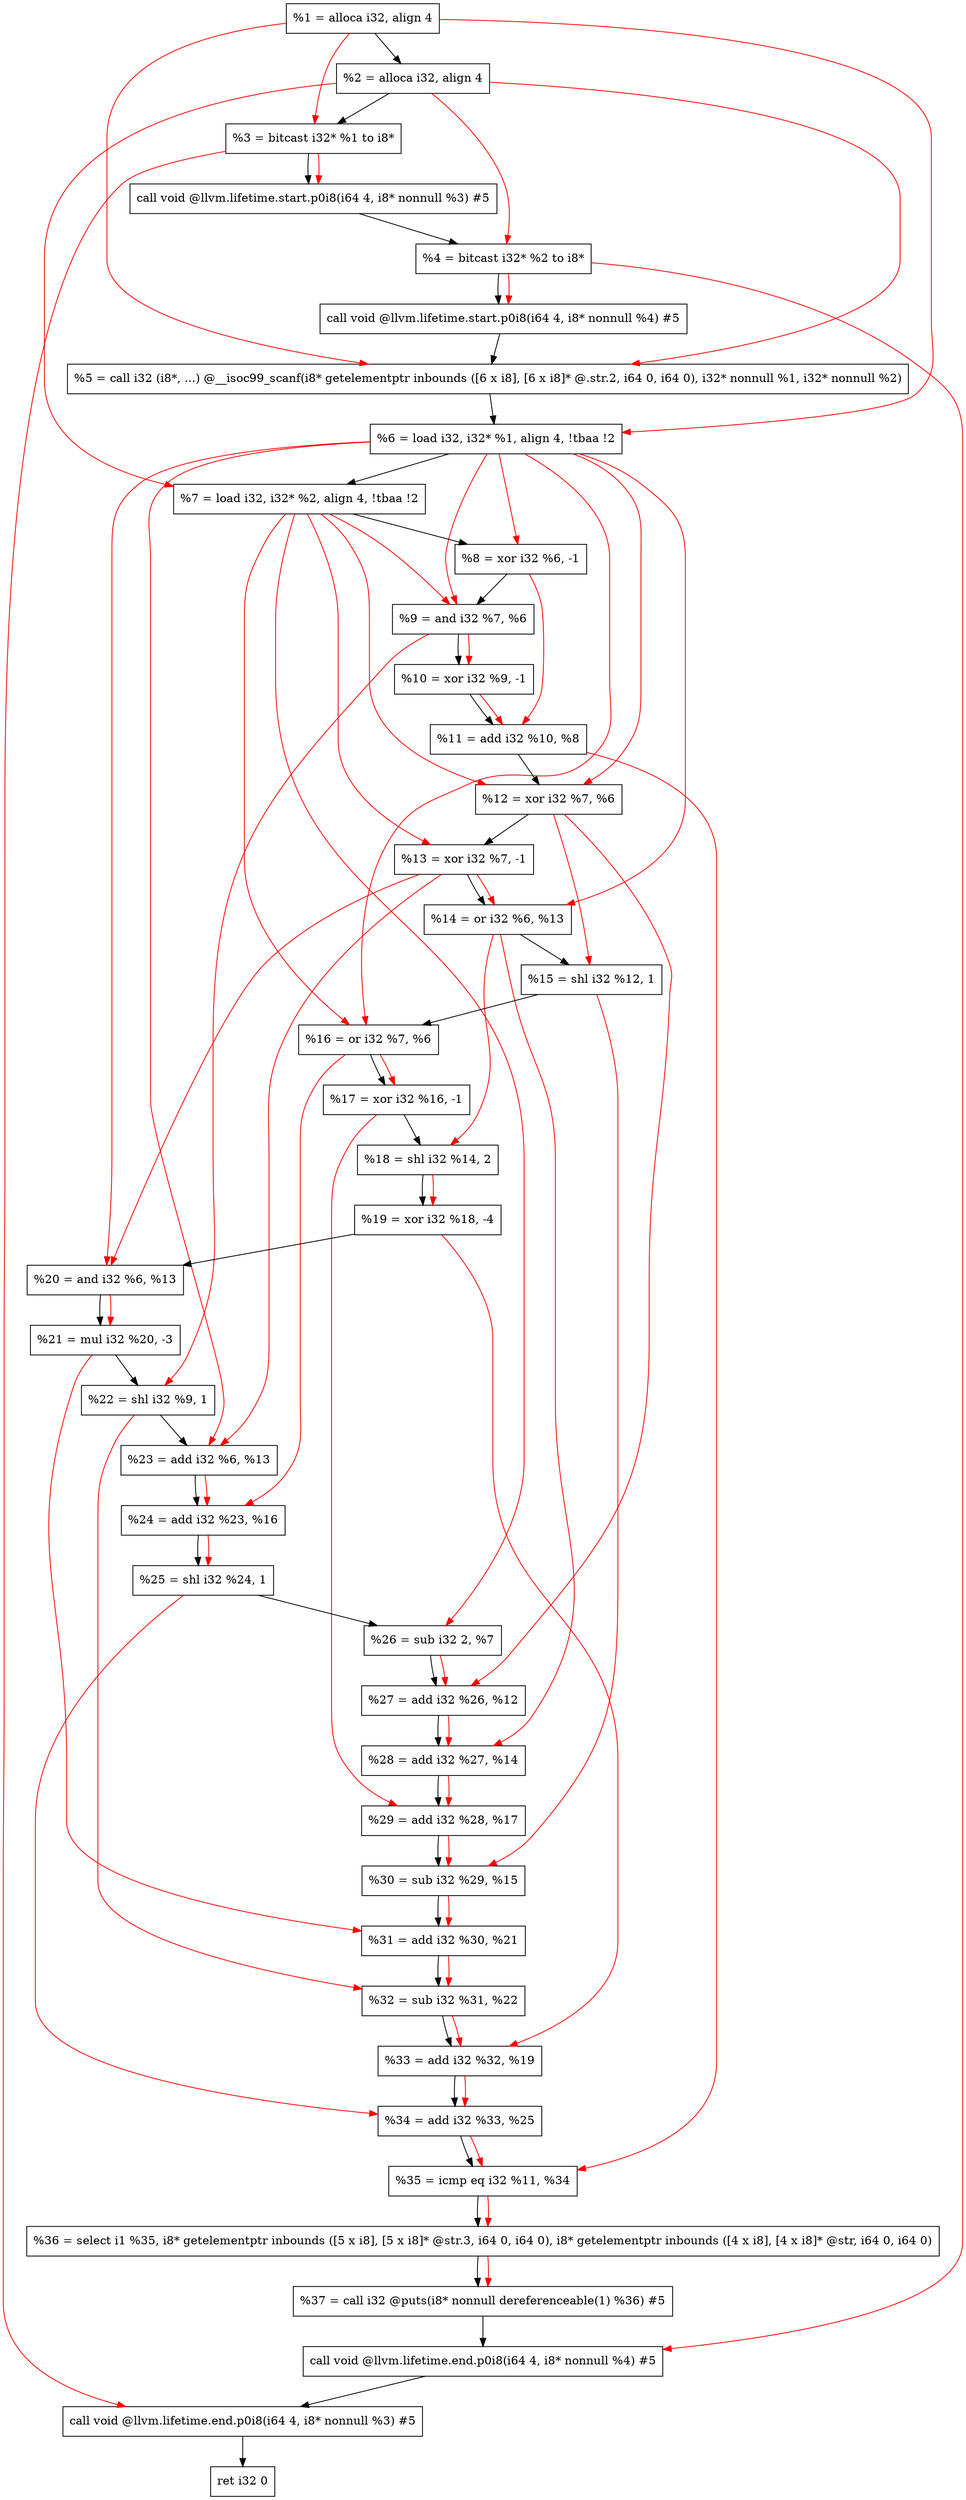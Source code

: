 digraph "DFG for'main' function" {
	Node0x220f1b8[shape=record, label="  %1 = alloca i32, align 4"];
	Node0x220f238[shape=record, label="  %2 = alloca i32, align 4"];
	Node0x220f2c8[shape=record, label="  %3 = bitcast i32* %1 to i8*"];
	Node0x220f728[shape=record, label="  call void @llvm.lifetime.start.p0i8(i64 4, i8* nonnull %3) #5"];
	Node0x220f808[shape=record, label="  %4 = bitcast i32* %2 to i8*"];
	Node0x220f928[shape=record, label="  call void @llvm.lifetime.start.p0i8(i64 4, i8* nonnull %4) #5"];
	Node0x220fb60[shape=record, label="  %5 = call i32 (i8*, ...) @__isoc99_scanf(i8* getelementptr inbounds ([6 x i8], [6 x i8]* @.str.2, i64 0, i64 0), i32* nonnull %1, i32* nonnull %2)"];
	Node0x220fc18[shape=record, label="  %6 = load i32, i32* %1, align 4, !tbaa !2"];
	Node0x2210b88[shape=record, label="  %7 = load i32, i32* %2, align 4, !tbaa !2"];
	Node0x2211210[shape=record, label="  %8 = xor i32 %6, -1"];
	Node0x2211280[shape=record, label="  %9 = and i32 %7, %6"];
	Node0x22112f0[shape=record, label="  %10 = xor i32 %9, -1"];
	Node0x2211360[shape=record, label="  %11 = add i32 %10, %8"];
	Node0x22113d0[shape=record, label="  %12 = xor i32 %7, %6"];
	Node0x2211440[shape=record, label="  %13 = xor i32 %7, -1"];
	Node0x22114b0[shape=record, label="  %14 = or i32 %6, %13"];
	Node0x2211520[shape=record, label="  %15 = shl i32 %12, 1"];
	Node0x2211590[shape=record, label="  %16 = or i32 %7, %6"];
	Node0x2211600[shape=record, label="  %17 = xor i32 %16, -1"];
	Node0x2211670[shape=record, label="  %18 = shl i32 %14, 2"];
	Node0x22116e0[shape=record, label="  %19 = xor i32 %18, -4"];
	Node0x2211750[shape=record, label="  %20 = and i32 %6, %13"];
	Node0x22117c0[shape=record, label="  %21 = mul i32 %20, -3"];
	Node0x2211830[shape=record, label="  %22 = shl i32 %9, 1"];
	Node0x22118a0[shape=record, label="  %23 = add i32 %6, %13"];
	Node0x2211910[shape=record, label="  %24 = add i32 %23, %16"];
	Node0x2211980[shape=record, label="  %25 = shl i32 %24, 1"];
	Node0x22119f0[shape=record, label="  %26 = sub i32 2, %7"];
	Node0x2211a60[shape=record, label="  %27 = add i32 %26, %12"];
	Node0x2211ad0[shape=record, label="  %28 = add i32 %27, %14"];
	Node0x2211b40[shape=record, label="  %29 = add i32 %28, %17"];
	Node0x2211bb0[shape=record, label="  %30 = sub i32 %29, %15"];
	Node0x2211c20[shape=record, label="  %31 = add i32 %30, %21"];
	Node0x2211c90[shape=record, label="  %32 = sub i32 %31, %22"];
	Node0x2211d00[shape=record, label="  %33 = add i32 %32, %19"];
	Node0x2211d70[shape=record, label="  %34 = add i32 %33, %25"];
	Node0x2211de0[shape=record, label="  %35 = icmp eq i32 %11, %34"];
	Node0x21af9d8[shape=record, label="  %36 = select i1 %35, i8* getelementptr inbounds ([5 x i8], [5 x i8]* @str.3, i64 0, i64 0), i8* getelementptr inbounds ([4 x i8], [4 x i8]* @str, i64 0, i64 0)"];
	Node0x2211e70[shape=record, label="  %37 = call i32 @puts(i8* nonnull dereferenceable(1) %36) #5"];
	Node0x22120c8[shape=record, label="  call void @llvm.lifetime.end.p0i8(i64 4, i8* nonnull %4) #5"];
	Node0x2212228[shape=record, label="  call void @llvm.lifetime.end.p0i8(i64 4, i8* nonnull %3) #5"];
	Node0x22122e8[shape=record, label="  ret i32 0"];
	Node0x220f1b8 -> Node0x220f238;
	Node0x220f238 -> Node0x220f2c8;
	Node0x220f2c8 -> Node0x220f728;
	Node0x220f728 -> Node0x220f808;
	Node0x220f808 -> Node0x220f928;
	Node0x220f928 -> Node0x220fb60;
	Node0x220fb60 -> Node0x220fc18;
	Node0x220fc18 -> Node0x2210b88;
	Node0x2210b88 -> Node0x2211210;
	Node0x2211210 -> Node0x2211280;
	Node0x2211280 -> Node0x22112f0;
	Node0x22112f0 -> Node0x2211360;
	Node0x2211360 -> Node0x22113d0;
	Node0x22113d0 -> Node0x2211440;
	Node0x2211440 -> Node0x22114b0;
	Node0x22114b0 -> Node0x2211520;
	Node0x2211520 -> Node0x2211590;
	Node0x2211590 -> Node0x2211600;
	Node0x2211600 -> Node0x2211670;
	Node0x2211670 -> Node0x22116e0;
	Node0x22116e0 -> Node0x2211750;
	Node0x2211750 -> Node0x22117c0;
	Node0x22117c0 -> Node0x2211830;
	Node0x2211830 -> Node0x22118a0;
	Node0x22118a0 -> Node0x2211910;
	Node0x2211910 -> Node0x2211980;
	Node0x2211980 -> Node0x22119f0;
	Node0x22119f0 -> Node0x2211a60;
	Node0x2211a60 -> Node0x2211ad0;
	Node0x2211ad0 -> Node0x2211b40;
	Node0x2211b40 -> Node0x2211bb0;
	Node0x2211bb0 -> Node0x2211c20;
	Node0x2211c20 -> Node0x2211c90;
	Node0x2211c90 -> Node0x2211d00;
	Node0x2211d00 -> Node0x2211d70;
	Node0x2211d70 -> Node0x2211de0;
	Node0x2211de0 -> Node0x21af9d8;
	Node0x21af9d8 -> Node0x2211e70;
	Node0x2211e70 -> Node0x22120c8;
	Node0x22120c8 -> Node0x2212228;
	Node0x2212228 -> Node0x22122e8;
edge [color=red]
	Node0x220f1b8 -> Node0x220f2c8;
	Node0x220f2c8 -> Node0x220f728;
	Node0x220f238 -> Node0x220f808;
	Node0x220f808 -> Node0x220f928;
	Node0x220f1b8 -> Node0x220fb60;
	Node0x220f238 -> Node0x220fb60;
	Node0x220f1b8 -> Node0x220fc18;
	Node0x220f238 -> Node0x2210b88;
	Node0x220fc18 -> Node0x2211210;
	Node0x2210b88 -> Node0x2211280;
	Node0x220fc18 -> Node0x2211280;
	Node0x2211280 -> Node0x22112f0;
	Node0x22112f0 -> Node0x2211360;
	Node0x2211210 -> Node0x2211360;
	Node0x2210b88 -> Node0x22113d0;
	Node0x220fc18 -> Node0x22113d0;
	Node0x2210b88 -> Node0x2211440;
	Node0x220fc18 -> Node0x22114b0;
	Node0x2211440 -> Node0x22114b0;
	Node0x22113d0 -> Node0x2211520;
	Node0x2210b88 -> Node0x2211590;
	Node0x220fc18 -> Node0x2211590;
	Node0x2211590 -> Node0x2211600;
	Node0x22114b0 -> Node0x2211670;
	Node0x2211670 -> Node0x22116e0;
	Node0x220fc18 -> Node0x2211750;
	Node0x2211440 -> Node0x2211750;
	Node0x2211750 -> Node0x22117c0;
	Node0x2211280 -> Node0x2211830;
	Node0x220fc18 -> Node0x22118a0;
	Node0x2211440 -> Node0x22118a0;
	Node0x22118a0 -> Node0x2211910;
	Node0x2211590 -> Node0x2211910;
	Node0x2211910 -> Node0x2211980;
	Node0x2210b88 -> Node0x22119f0;
	Node0x22119f0 -> Node0x2211a60;
	Node0x22113d0 -> Node0x2211a60;
	Node0x2211a60 -> Node0x2211ad0;
	Node0x22114b0 -> Node0x2211ad0;
	Node0x2211ad0 -> Node0x2211b40;
	Node0x2211600 -> Node0x2211b40;
	Node0x2211b40 -> Node0x2211bb0;
	Node0x2211520 -> Node0x2211bb0;
	Node0x2211bb0 -> Node0x2211c20;
	Node0x22117c0 -> Node0x2211c20;
	Node0x2211c20 -> Node0x2211c90;
	Node0x2211830 -> Node0x2211c90;
	Node0x2211c90 -> Node0x2211d00;
	Node0x22116e0 -> Node0x2211d00;
	Node0x2211d00 -> Node0x2211d70;
	Node0x2211980 -> Node0x2211d70;
	Node0x2211360 -> Node0x2211de0;
	Node0x2211d70 -> Node0x2211de0;
	Node0x2211de0 -> Node0x21af9d8;
	Node0x21af9d8 -> Node0x2211e70;
	Node0x220f808 -> Node0x22120c8;
	Node0x220f2c8 -> Node0x2212228;
}
